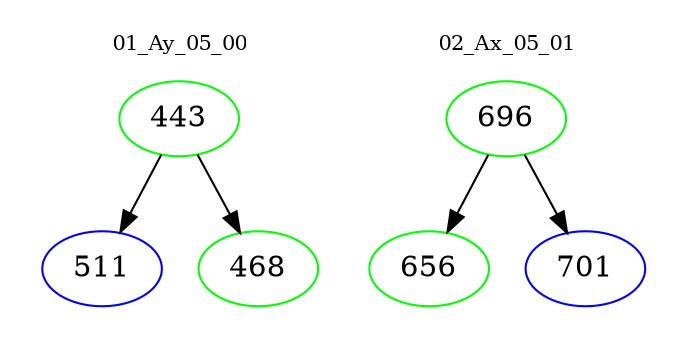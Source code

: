 digraph{
subgraph cluster_0 {
color = white
label = "01_Ay_05_00";
fontsize=10;
T0_443 [label="443", color="green"]
T0_443 -> T0_511 [color="black"]
T0_511 [label="511", color="blue"]
T0_443 -> T0_468 [color="black"]
T0_468 [label="468", color="green"]
}
subgraph cluster_1 {
color = white
label = "02_Ax_05_01";
fontsize=10;
T1_696 [label="696", color="green"]
T1_696 -> T1_656 [color="black"]
T1_656 [label="656", color="green"]
T1_696 -> T1_701 [color="black"]
T1_701 [label="701", color="blue"]
}
}
